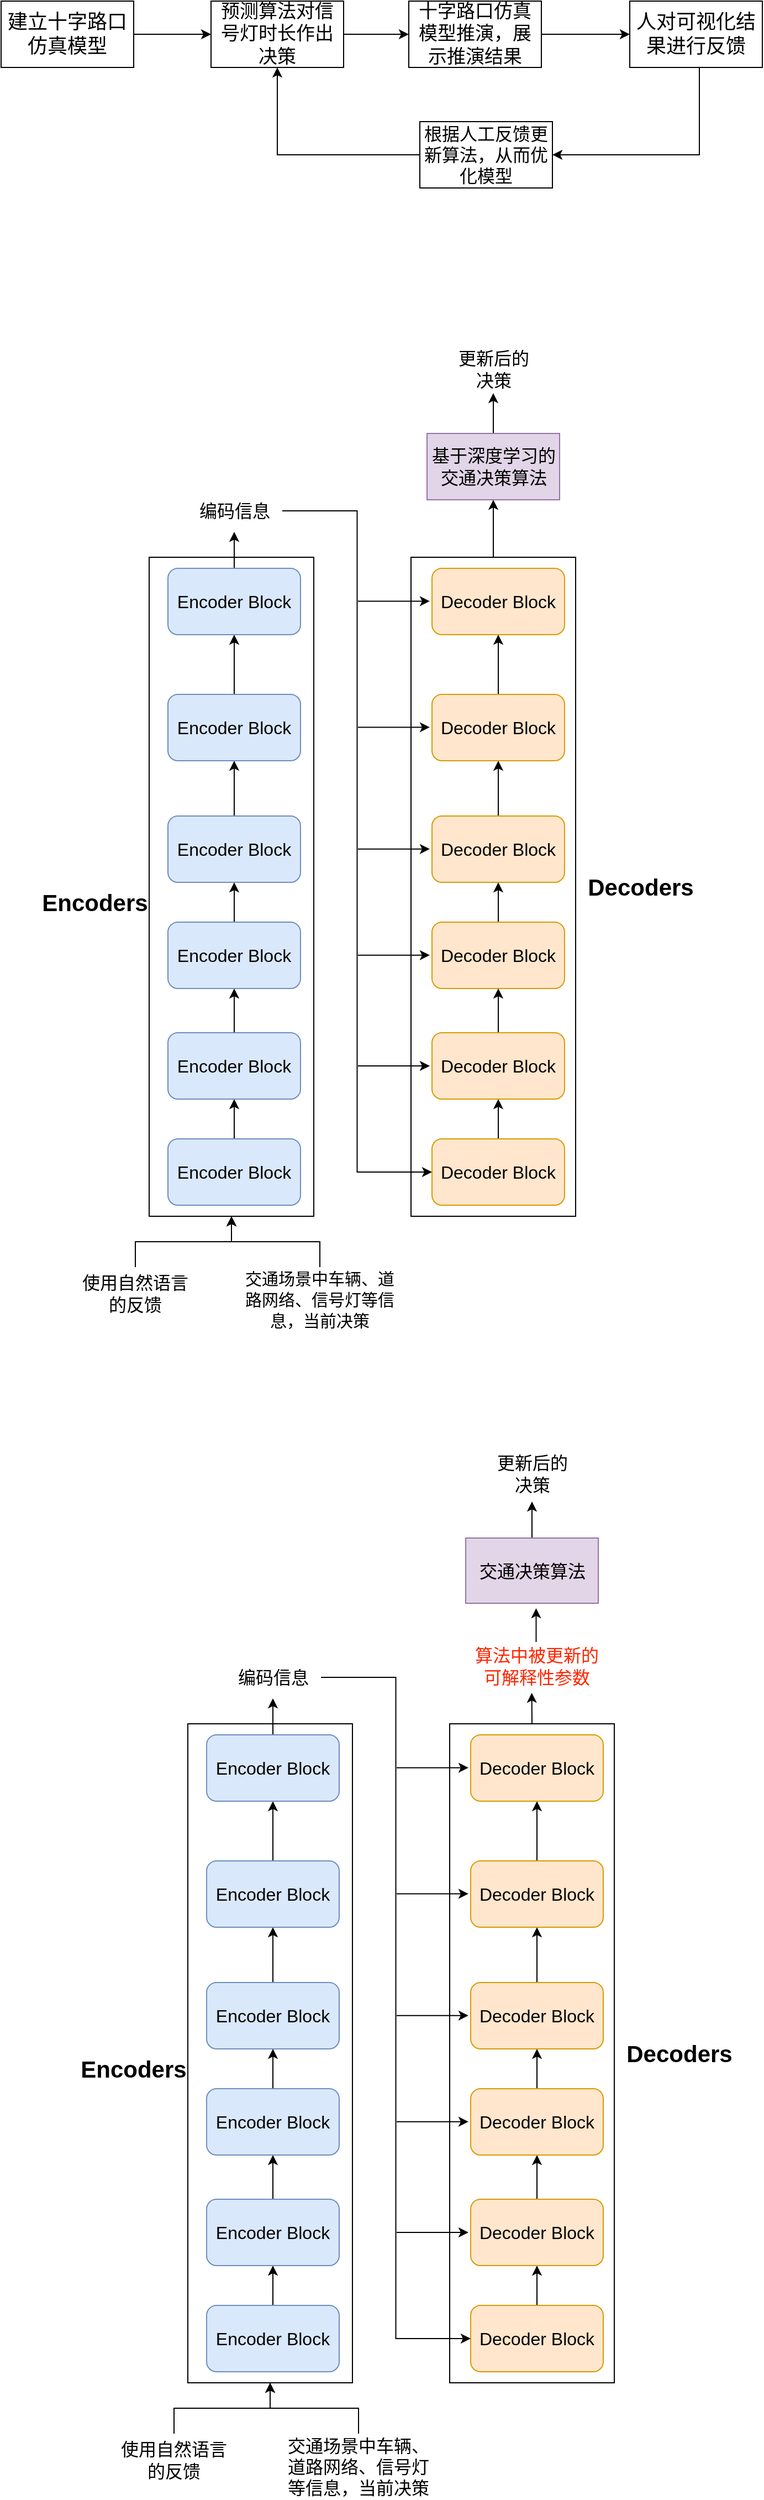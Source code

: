 <mxfile version="20.8.20" type="github">
  <diagram name="第 1 页" id="kj1M-bRNRRDU2jlIfBdu">
    <mxGraphModel dx="1152" dy="742" grid="0" gridSize="10" guides="1" tooltips="1" connect="1" arrows="1" fold="1" page="1" pageScale="1" pageWidth="827" pageHeight="1169" math="0" shadow="0">
      <root>
        <mxCell id="0" />
        <mxCell id="1" parent="0" />
        <mxCell id="dUawTV2lssQRrWlFkuC3-2" style="edgeStyle=orthogonalEdgeStyle;rounded=0;orthogonalLoop=1;jettySize=auto;html=1;" parent="1" source="dUawTV2lssQRrWlFkuC3-1" edge="1">
          <mxGeometry relative="1" as="geometry">
            <mxPoint x="210" y="240" as="targetPoint" />
          </mxGeometry>
        </mxCell>
        <mxCell id="dUawTV2lssQRrWlFkuC3-1" value="&lt;font style=&quot;font-size: 18px;&quot;&gt;建立十字路口仿真模型&lt;/font&gt;" style="rounded=0;whiteSpace=wrap;html=1;" parent="1" vertex="1">
          <mxGeometry x="20" y="210" width="120" height="60" as="geometry" />
        </mxCell>
        <mxCell id="dUawTV2lssQRrWlFkuC3-5" value="" style="edgeStyle=orthogonalEdgeStyle;rounded=0;orthogonalLoop=1;jettySize=auto;html=1;" parent="1" source="dUawTV2lssQRrWlFkuC3-3" target="dUawTV2lssQRrWlFkuC3-4" edge="1">
          <mxGeometry relative="1" as="geometry" />
        </mxCell>
        <mxCell id="dUawTV2lssQRrWlFkuC3-3" value="&lt;font style=&quot;font-size: 17px;&quot;&gt;预测算法对信号灯时长作出决策&lt;/font&gt;" style="rounded=0;whiteSpace=wrap;html=1;" parent="1" vertex="1">
          <mxGeometry x="210" y="210" width="120" height="60" as="geometry" />
        </mxCell>
        <mxCell id="dUawTV2lssQRrWlFkuC3-7" value="" style="edgeStyle=orthogonalEdgeStyle;rounded=0;orthogonalLoop=1;jettySize=auto;html=1;" parent="1" source="dUawTV2lssQRrWlFkuC3-4" target="dUawTV2lssQRrWlFkuC3-6" edge="1">
          <mxGeometry relative="1" as="geometry" />
        </mxCell>
        <mxCell id="dUawTV2lssQRrWlFkuC3-4" value="&lt;font style=&quot;font-size: 17px;&quot;&gt;十字路口仿真模型推演，展示推演结果&lt;/font&gt;" style="rounded=0;whiteSpace=wrap;html=1;fontSize=17;" parent="1" vertex="1">
          <mxGeometry x="389" y="210" width="120" height="60" as="geometry" />
        </mxCell>
        <mxCell id="dUawTV2lssQRrWlFkuC3-14" style="edgeStyle=orthogonalEdgeStyle;rounded=0;orthogonalLoop=1;jettySize=auto;html=1;entryX=1;entryY=0.5;entryDx=0;entryDy=0;" parent="1" source="dUawTV2lssQRrWlFkuC3-6" target="dUawTV2lssQRrWlFkuC3-10" edge="1">
          <mxGeometry relative="1" as="geometry">
            <mxPoint x="615" y="364" as="targetPoint" />
            <Array as="points">
              <mxPoint x="652" y="349" />
            </Array>
          </mxGeometry>
        </mxCell>
        <mxCell id="dUawTV2lssQRrWlFkuC3-6" value="&lt;font style=&quot;font-size: 18px;&quot;&gt;人对可视化结果进行反馈&lt;/font&gt;" style="rounded=0;whiteSpace=wrap;html=1;" parent="1" vertex="1">
          <mxGeometry x="589" y="210" width="120" height="60" as="geometry" />
        </mxCell>
        <mxCell id="dUawTV2lssQRrWlFkuC3-13" style="edgeStyle=orthogonalEdgeStyle;rounded=0;orthogonalLoop=1;jettySize=auto;html=1;entryX=0.5;entryY=1;entryDx=0;entryDy=0;" parent="1" source="dUawTV2lssQRrWlFkuC3-10" target="dUawTV2lssQRrWlFkuC3-3" edge="1">
          <mxGeometry relative="1" as="geometry" />
        </mxCell>
        <mxCell id="dUawTV2lssQRrWlFkuC3-10" value="&lt;font style=&quot;font-size: 16px;&quot;&gt;根据人工反馈更新算法，从而优化模型&lt;/font&gt;" style="rounded=0;whiteSpace=wrap;html=1;" parent="1" vertex="1">
          <mxGeometry x="399" y="319" width="120" height="60" as="geometry" />
        </mxCell>
        <mxCell id="msFtBlupD_CS-FYrTxtx-6" value="" style="edgeStyle=orthogonalEdgeStyle;rounded=0;orthogonalLoop=1;jettySize=auto;html=1;fontSize=16;" parent="1" source="msFtBlupD_CS-FYrTxtx-1" target="msFtBlupD_CS-FYrTxtx-5" edge="1">
          <mxGeometry relative="1" as="geometry" />
        </mxCell>
        <mxCell id="msFtBlupD_CS-FYrTxtx-1" value="Encoder Block" style="rounded=1;whiteSpace=wrap;html=1;fontSize=16;fillColor=#dae8fc;strokeColor=#6c8ebf;" parent="1" vertex="1">
          <mxGeometry x="171" y="1239" width="120" height="60" as="geometry" />
        </mxCell>
        <mxCell id="msFtBlupD_CS-FYrTxtx-9" value="" style="edgeStyle=orthogonalEdgeStyle;rounded=0;orthogonalLoop=1;jettySize=auto;html=1;fontSize=16;" parent="1" source="msFtBlupD_CS-FYrTxtx-5" target="msFtBlupD_CS-FYrTxtx-8" edge="1">
          <mxGeometry relative="1" as="geometry" />
        </mxCell>
        <mxCell id="msFtBlupD_CS-FYrTxtx-5" value="Encoder Block" style="rounded=1;whiteSpace=wrap;html=1;fontSize=16;fillColor=#dae8fc;strokeColor=#6c8ebf;" parent="1" vertex="1">
          <mxGeometry x="171" y="1143" width="120" height="60" as="geometry" />
        </mxCell>
        <mxCell id="msFtBlupD_CS-FYrTxtx-11" value="" style="edgeStyle=orthogonalEdgeStyle;rounded=0;orthogonalLoop=1;jettySize=auto;html=1;fontSize=16;" parent="1" source="msFtBlupD_CS-FYrTxtx-8" target="msFtBlupD_CS-FYrTxtx-10" edge="1">
          <mxGeometry relative="1" as="geometry" />
        </mxCell>
        <mxCell id="msFtBlupD_CS-FYrTxtx-8" value="Encoder Block" style="rounded=1;whiteSpace=wrap;html=1;fontSize=16;fillColor=#dae8fc;strokeColor=#6c8ebf;" parent="1" vertex="1">
          <mxGeometry x="171" y="1043" width="120" height="60" as="geometry" />
        </mxCell>
        <mxCell id="msFtBlupD_CS-FYrTxtx-13" value="" style="edgeStyle=orthogonalEdgeStyle;rounded=0;orthogonalLoop=1;jettySize=auto;html=1;fontSize=16;" parent="1" source="msFtBlupD_CS-FYrTxtx-10" target="msFtBlupD_CS-FYrTxtx-12" edge="1">
          <mxGeometry relative="1" as="geometry" />
        </mxCell>
        <mxCell id="msFtBlupD_CS-FYrTxtx-10" value="Encoder Block" style="rounded=1;whiteSpace=wrap;html=1;fontSize=16;fillColor=#dae8fc;strokeColor=#6c8ebf;" parent="1" vertex="1">
          <mxGeometry x="171" y="947" width="120" height="60" as="geometry" />
        </mxCell>
        <mxCell id="msFtBlupD_CS-FYrTxtx-16" value="" style="edgeStyle=orthogonalEdgeStyle;rounded=0;orthogonalLoop=1;jettySize=auto;html=1;fontSize=16;" parent="1" source="msFtBlupD_CS-FYrTxtx-12" target="msFtBlupD_CS-FYrTxtx-15" edge="1">
          <mxGeometry relative="1" as="geometry" />
        </mxCell>
        <mxCell id="msFtBlupD_CS-FYrTxtx-12" value="Encoder Block" style="rounded=1;whiteSpace=wrap;html=1;fontSize=16;fillColor=#dae8fc;strokeColor=#6c8ebf;" parent="1" vertex="1">
          <mxGeometry x="171" y="837" width="120" height="60" as="geometry" />
        </mxCell>
        <mxCell id="msFtBlupD_CS-FYrTxtx-39" style="edgeStyle=orthogonalEdgeStyle;rounded=0;orthogonalLoop=1;jettySize=auto;html=1;fontSize=16;" parent="1" source="msFtBlupD_CS-FYrTxtx-15" target="msFtBlupD_CS-FYrTxtx-30" edge="1">
          <mxGeometry relative="1" as="geometry" />
        </mxCell>
        <mxCell id="msFtBlupD_CS-FYrTxtx-15" value="Encoder Block" style="rounded=1;whiteSpace=wrap;html=1;fontSize=16;fillColor=#dae8fc;strokeColor=#6c8ebf;" parent="1" vertex="1">
          <mxGeometry x="171" y="723" width="120" height="60" as="geometry" />
        </mxCell>
        <mxCell id="msFtBlupD_CS-FYrTxtx-19" value="" style="edgeStyle=orthogonalEdgeStyle;rounded=0;orthogonalLoop=1;jettySize=auto;html=1;fontSize=16;" parent="1" source="msFtBlupD_CS-FYrTxtx-17" target="msFtBlupD_CS-FYrTxtx-18" edge="1">
          <mxGeometry relative="1" as="geometry" />
        </mxCell>
        <mxCell id="msFtBlupD_CS-FYrTxtx-17" value="Decoder Block" style="rounded=1;whiteSpace=wrap;html=1;fontSize=16;fillColor=#ffe6cc;strokeColor=#d79b00;" parent="1" vertex="1">
          <mxGeometry x="410" y="1239" width="120" height="60" as="geometry" />
        </mxCell>
        <mxCell id="msFtBlupD_CS-FYrTxtx-21" value="" style="edgeStyle=orthogonalEdgeStyle;rounded=0;orthogonalLoop=1;jettySize=auto;html=1;fontSize=16;" parent="1" source="msFtBlupD_CS-FYrTxtx-18" target="msFtBlupD_CS-FYrTxtx-20" edge="1">
          <mxGeometry relative="1" as="geometry" />
        </mxCell>
        <mxCell id="msFtBlupD_CS-FYrTxtx-18" value="Decoder Block" style="rounded=1;whiteSpace=wrap;html=1;fontSize=16;fillColor=#ffe6cc;strokeColor=#d79b00;" parent="1" vertex="1">
          <mxGeometry x="410" y="1143" width="120" height="60" as="geometry" />
        </mxCell>
        <mxCell id="msFtBlupD_CS-FYrTxtx-23" value="" style="edgeStyle=orthogonalEdgeStyle;rounded=0;orthogonalLoop=1;jettySize=auto;html=1;fontSize=16;" parent="1" source="msFtBlupD_CS-FYrTxtx-20" target="msFtBlupD_CS-FYrTxtx-22" edge="1">
          <mxGeometry relative="1" as="geometry" />
        </mxCell>
        <mxCell id="msFtBlupD_CS-FYrTxtx-20" value="Decoder Block" style="rounded=1;whiteSpace=wrap;html=1;fontSize=16;fillColor=#ffe6cc;strokeColor=#d79b00;" parent="1" vertex="1">
          <mxGeometry x="410" y="1043" width="120" height="60" as="geometry" />
        </mxCell>
        <mxCell id="msFtBlupD_CS-FYrTxtx-25" value="" style="edgeStyle=orthogonalEdgeStyle;rounded=0;orthogonalLoop=1;jettySize=auto;html=1;fontSize=16;" parent="1" source="msFtBlupD_CS-FYrTxtx-22" target="msFtBlupD_CS-FYrTxtx-24" edge="1">
          <mxGeometry relative="1" as="geometry" />
        </mxCell>
        <mxCell id="msFtBlupD_CS-FYrTxtx-22" value="Decoder Block" style="rounded=1;whiteSpace=wrap;html=1;fontSize=16;fillColor=#ffe6cc;strokeColor=#d79b00;" parent="1" vertex="1">
          <mxGeometry x="410" y="947" width="120" height="60" as="geometry" />
        </mxCell>
        <mxCell id="msFtBlupD_CS-FYrTxtx-27" value="" style="edgeStyle=orthogonalEdgeStyle;rounded=0;orthogonalLoop=1;jettySize=auto;html=1;fontSize=16;" parent="1" source="msFtBlupD_CS-FYrTxtx-24" target="msFtBlupD_CS-FYrTxtx-26" edge="1">
          <mxGeometry relative="1" as="geometry" />
        </mxCell>
        <mxCell id="msFtBlupD_CS-FYrTxtx-24" value="Decoder Block" style="rounded=1;whiteSpace=wrap;html=1;fontSize=16;fillColor=#ffe6cc;strokeColor=#d79b00;" parent="1" vertex="1">
          <mxGeometry x="410" y="837" width="120" height="60" as="geometry" />
        </mxCell>
        <mxCell id="msFtBlupD_CS-FYrTxtx-26" value="Decoder Block" style="rounded=1;whiteSpace=wrap;html=1;fontSize=16;fillColor=#ffe6cc;strokeColor=#d79b00;" parent="1" vertex="1">
          <mxGeometry x="410" y="723" width="120" height="60" as="geometry" />
        </mxCell>
        <mxCell id="msFtBlupD_CS-FYrTxtx-37" style="edgeStyle=orthogonalEdgeStyle;rounded=0;orthogonalLoop=1;jettySize=auto;html=1;entryX=0;entryY=0.5;entryDx=0;entryDy=0;fontSize=16;" parent="1" source="msFtBlupD_CS-FYrTxtx-30" target="msFtBlupD_CS-FYrTxtx-17" edge="1">
          <mxGeometry relative="1" as="geometry" />
        </mxCell>
        <mxCell id="msFtBlupD_CS-FYrTxtx-30" value="编码信息" style="text;strokeColor=none;align=center;fillColor=none;html=1;verticalAlign=middle;whiteSpace=wrap;rounded=0;fontSize=16;" parent="1" vertex="1">
          <mxGeometry x="187.5" y="652" width="87" height="38" as="geometry" />
        </mxCell>
        <mxCell id="msFtBlupD_CS-FYrTxtx-32" value="" style="endArrow=classic;html=1;rounded=0;fontSize=16;" parent="1" edge="1">
          <mxGeometry width="50" height="50" relative="1" as="geometry">
            <mxPoint x="343" y="1173" as="sourcePoint" />
            <mxPoint x="408" y="1173" as="targetPoint" />
          </mxGeometry>
        </mxCell>
        <mxCell id="msFtBlupD_CS-FYrTxtx-33" value="" style="endArrow=classic;html=1;rounded=0;fontSize=16;" parent="1" edge="1">
          <mxGeometry width="50" height="50" relative="1" as="geometry">
            <mxPoint x="343" y="1072.83" as="sourcePoint" />
            <mxPoint x="408" y="1072.83" as="targetPoint" />
          </mxGeometry>
        </mxCell>
        <mxCell id="msFtBlupD_CS-FYrTxtx-34" value="" style="endArrow=classic;html=1;rounded=0;fontSize=16;" parent="1" edge="1">
          <mxGeometry width="50" height="50" relative="1" as="geometry">
            <mxPoint x="343" y="976.83" as="sourcePoint" />
            <mxPoint x="408" y="976.83" as="targetPoint" />
          </mxGeometry>
        </mxCell>
        <mxCell id="msFtBlupD_CS-FYrTxtx-35" value="" style="endArrow=classic;html=1;rounded=0;fontSize=16;" parent="1" edge="1">
          <mxGeometry width="50" height="50" relative="1" as="geometry">
            <mxPoint x="343" y="866.71" as="sourcePoint" />
            <mxPoint x="408" y="866.71" as="targetPoint" />
          </mxGeometry>
        </mxCell>
        <mxCell id="msFtBlupD_CS-FYrTxtx-36" value="" style="endArrow=classic;html=1;rounded=0;fontSize=16;" parent="1" edge="1">
          <mxGeometry width="50" height="50" relative="1" as="geometry">
            <mxPoint x="343" y="752.71" as="sourcePoint" />
            <mxPoint x="408" y="752.71" as="targetPoint" />
          </mxGeometry>
        </mxCell>
        <mxCell id="msFtBlupD_CS-FYrTxtx-40" value="" style="rounded=0;whiteSpace=wrap;html=1;fontSize=16;fillColor=none;" parent="1" vertex="1">
          <mxGeometry x="154" y="713" width="149" height="596" as="geometry" />
        </mxCell>
        <mxCell id="msFtBlupD_CS-FYrTxtx-59" value="" style="edgeStyle=orthogonalEdgeStyle;rounded=0;orthogonalLoop=1;jettySize=auto;html=1;fontSize=16;" parent="1" source="msFtBlupD_CS-FYrTxtx-42" target="msFtBlupD_CS-FYrTxtx-58" edge="1">
          <mxGeometry relative="1" as="geometry" />
        </mxCell>
        <mxCell id="msFtBlupD_CS-FYrTxtx-42" value="" style="rounded=0;whiteSpace=wrap;html=1;fontSize=16;fillColor=none;" parent="1" vertex="1">
          <mxGeometry x="391" y="713" width="149" height="596" as="geometry" />
        </mxCell>
        <mxCell id="msFtBlupD_CS-FYrTxtx-43" value="&lt;font style=&quot;font-size: 21px;&quot;&gt;&lt;b&gt;Encoders&lt;/b&gt;&lt;/font&gt;" style="text;strokeColor=none;align=center;fillColor=none;html=1;verticalAlign=middle;whiteSpace=wrap;rounded=0;fontSize=16;" parent="1" vertex="1">
          <mxGeometry x="56" y="987" width="98" height="76" as="geometry" />
        </mxCell>
        <mxCell id="msFtBlupD_CS-FYrTxtx-44" value="&lt;font style=&quot;font-size: 21px;&quot;&gt;&lt;b&gt;Decoders&lt;/b&gt;&lt;/font&gt;" style="text;strokeColor=none;align=center;fillColor=none;html=1;verticalAlign=middle;whiteSpace=wrap;rounded=0;fontSize=16;" parent="1" vertex="1">
          <mxGeometry x="550" y="973" width="98" height="76" as="geometry" />
        </mxCell>
        <mxCell id="msFtBlupD_CS-FYrTxtx-49" style="edgeStyle=orthogonalEdgeStyle;rounded=0;orthogonalLoop=1;jettySize=auto;html=1;entryX=0.5;entryY=1;entryDx=0;entryDy=0;fontSize=16;" parent="1" source="msFtBlupD_CS-FYrTxtx-47" target="msFtBlupD_CS-FYrTxtx-40" edge="1">
          <mxGeometry relative="1" as="geometry" />
        </mxCell>
        <mxCell id="msFtBlupD_CS-FYrTxtx-47" value="使用自然语言的反馈" style="text;strokeColor=none;align=center;fillColor=none;html=1;verticalAlign=middle;whiteSpace=wrap;rounded=0;fontSize=16;" parent="1" vertex="1">
          <mxGeometry x="87" y="1355" width="109" height="48" as="geometry" />
        </mxCell>
        <mxCell id="msFtBlupD_CS-FYrTxtx-52" style="edgeStyle=orthogonalEdgeStyle;rounded=0;orthogonalLoop=1;jettySize=auto;html=1;entryX=0.5;entryY=1;entryDx=0;entryDy=0;fontSize=16;" parent="1" source="msFtBlupD_CS-FYrTxtx-48" target="msFtBlupD_CS-FYrTxtx-40" edge="1">
          <mxGeometry relative="1" as="geometry" />
        </mxCell>
        <mxCell id="msFtBlupD_CS-FYrTxtx-48" value="&lt;font style=&quot;font-size: 15px;&quot;&gt;交通场景中车辆、道路网络、信号灯等信息，当前决策&lt;/font&gt;" style="text;strokeColor=none;align=center;fillColor=none;html=1;verticalAlign=middle;whiteSpace=wrap;rounded=0;fontSize=16;" parent="1" vertex="1">
          <mxGeometry x="239" y="1355" width="139" height="57" as="geometry" />
        </mxCell>
        <mxCell id="msFtBlupD_CS-FYrTxtx-61" style="edgeStyle=orthogonalEdgeStyle;rounded=0;orthogonalLoop=1;jettySize=auto;html=1;fontSize=16;" parent="1" source="msFtBlupD_CS-FYrTxtx-58" edge="1">
          <mxGeometry relative="1" as="geometry">
            <mxPoint x="465.5" y="564.552" as="targetPoint" />
          </mxGeometry>
        </mxCell>
        <mxCell id="msFtBlupD_CS-FYrTxtx-58" value="基于深度学习的交通决策算法" style="whiteSpace=wrap;html=1;fontSize=16;fillColor=#e1d5e7;rounded=0;strokeColor=#9673a6;" parent="1" vertex="1">
          <mxGeometry x="405.5" y="601" width="120" height="60" as="geometry" />
        </mxCell>
        <mxCell id="msFtBlupD_CS-FYrTxtx-60" value="更新后的决策" style="text;strokeColor=none;align=center;fillColor=none;html=1;verticalAlign=middle;whiteSpace=wrap;rounded=0;fontSize=16;" parent="1" vertex="1">
          <mxGeometry x="428.5" y="528" width="74" height="30" as="geometry" />
        </mxCell>
        <mxCell id="msFtBlupD_CS-FYrTxtx-62" value="" style="edgeStyle=orthogonalEdgeStyle;rounded=0;orthogonalLoop=1;jettySize=auto;html=1;fontSize=16;" parent="1" source="msFtBlupD_CS-FYrTxtx-63" target="msFtBlupD_CS-FYrTxtx-65" edge="1">
          <mxGeometry relative="1" as="geometry" />
        </mxCell>
        <mxCell id="msFtBlupD_CS-FYrTxtx-63" value="Encoder Block" style="rounded=1;whiteSpace=wrap;html=1;fontSize=16;fillColor=#dae8fc;strokeColor=#6c8ebf;" parent="1" vertex="1">
          <mxGeometry x="206" y="2294" width="120" height="60" as="geometry" />
        </mxCell>
        <mxCell id="msFtBlupD_CS-FYrTxtx-64" value="" style="edgeStyle=orthogonalEdgeStyle;rounded=0;orthogonalLoop=1;jettySize=auto;html=1;fontSize=16;" parent="1" source="msFtBlupD_CS-FYrTxtx-65" target="msFtBlupD_CS-FYrTxtx-67" edge="1">
          <mxGeometry relative="1" as="geometry" />
        </mxCell>
        <mxCell id="msFtBlupD_CS-FYrTxtx-65" value="Encoder Block" style="rounded=1;whiteSpace=wrap;html=1;fontSize=16;fillColor=#dae8fc;strokeColor=#6c8ebf;" parent="1" vertex="1">
          <mxGeometry x="206" y="2198" width="120" height="60" as="geometry" />
        </mxCell>
        <mxCell id="msFtBlupD_CS-FYrTxtx-66" value="" style="edgeStyle=orthogonalEdgeStyle;rounded=0;orthogonalLoop=1;jettySize=auto;html=1;fontSize=16;" parent="1" source="msFtBlupD_CS-FYrTxtx-67" target="msFtBlupD_CS-FYrTxtx-69" edge="1">
          <mxGeometry relative="1" as="geometry" />
        </mxCell>
        <mxCell id="msFtBlupD_CS-FYrTxtx-67" value="Encoder Block" style="rounded=1;whiteSpace=wrap;html=1;fontSize=16;fillColor=#dae8fc;strokeColor=#6c8ebf;" parent="1" vertex="1">
          <mxGeometry x="206" y="2098" width="120" height="60" as="geometry" />
        </mxCell>
        <mxCell id="msFtBlupD_CS-FYrTxtx-68" value="" style="edgeStyle=orthogonalEdgeStyle;rounded=0;orthogonalLoop=1;jettySize=auto;html=1;fontSize=16;" parent="1" source="msFtBlupD_CS-FYrTxtx-69" target="msFtBlupD_CS-FYrTxtx-71" edge="1">
          <mxGeometry relative="1" as="geometry" />
        </mxCell>
        <mxCell id="msFtBlupD_CS-FYrTxtx-69" value="Encoder Block" style="rounded=1;whiteSpace=wrap;html=1;fontSize=16;fillColor=#dae8fc;strokeColor=#6c8ebf;" parent="1" vertex="1">
          <mxGeometry x="206" y="2002" width="120" height="60" as="geometry" />
        </mxCell>
        <mxCell id="msFtBlupD_CS-FYrTxtx-70" value="" style="edgeStyle=orthogonalEdgeStyle;rounded=0;orthogonalLoop=1;jettySize=auto;html=1;fontSize=16;" parent="1" source="msFtBlupD_CS-FYrTxtx-71" target="msFtBlupD_CS-FYrTxtx-73" edge="1">
          <mxGeometry relative="1" as="geometry" />
        </mxCell>
        <mxCell id="msFtBlupD_CS-FYrTxtx-71" value="Encoder Block" style="rounded=1;whiteSpace=wrap;html=1;fontSize=16;fillColor=#dae8fc;strokeColor=#6c8ebf;" parent="1" vertex="1">
          <mxGeometry x="206" y="1892" width="120" height="60" as="geometry" />
        </mxCell>
        <mxCell id="msFtBlupD_CS-FYrTxtx-72" style="edgeStyle=orthogonalEdgeStyle;rounded=0;orthogonalLoop=1;jettySize=auto;html=1;fontSize=16;" parent="1" source="msFtBlupD_CS-FYrTxtx-73" target="msFtBlupD_CS-FYrTxtx-86" edge="1">
          <mxGeometry relative="1" as="geometry" />
        </mxCell>
        <mxCell id="msFtBlupD_CS-FYrTxtx-73" value="Encoder Block" style="rounded=1;whiteSpace=wrap;html=1;fontSize=16;fillColor=#dae8fc;strokeColor=#6c8ebf;" parent="1" vertex="1">
          <mxGeometry x="206" y="1778" width="120" height="60" as="geometry" />
        </mxCell>
        <mxCell id="msFtBlupD_CS-FYrTxtx-74" value="" style="edgeStyle=orthogonalEdgeStyle;rounded=0;orthogonalLoop=1;jettySize=auto;html=1;fontSize=16;" parent="1" source="msFtBlupD_CS-FYrTxtx-75" target="msFtBlupD_CS-FYrTxtx-77" edge="1">
          <mxGeometry relative="1" as="geometry" />
        </mxCell>
        <mxCell id="msFtBlupD_CS-FYrTxtx-75" value="Decoder Block" style="rounded=1;whiteSpace=wrap;html=1;fontSize=16;fillColor=#ffe6cc;strokeColor=#d79b00;" parent="1" vertex="1">
          <mxGeometry x="445" y="2294" width="120" height="60" as="geometry" />
        </mxCell>
        <mxCell id="msFtBlupD_CS-FYrTxtx-76" value="" style="edgeStyle=orthogonalEdgeStyle;rounded=0;orthogonalLoop=1;jettySize=auto;html=1;fontSize=16;" parent="1" source="msFtBlupD_CS-FYrTxtx-77" target="msFtBlupD_CS-FYrTxtx-79" edge="1">
          <mxGeometry relative="1" as="geometry" />
        </mxCell>
        <mxCell id="msFtBlupD_CS-FYrTxtx-77" value="Decoder Block" style="rounded=1;whiteSpace=wrap;html=1;fontSize=16;fillColor=#ffe6cc;strokeColor=#d79b00;" parent="1" vertex="1">
          <mxGeometry x="445" y="2198" width="120" height="60" as="geometry" />
        </mxCell>
        <mxCell id="msFtBlupD_CS-FYrTxtx-78" value="" style="edgeStyle=orthogonalEdgeStyle;rounded=0;orthogonalLoop=1;jettySize=auto;html=1;fontSize=16;" parent="1" source="msFtBlupD_CS-FYrTxtx-79" target="msFtBlupD_CS-FYrTxtx-81" edge="1">
          <mxGeometry relative="1" as="geometry" />
        </mxCell>
        <mxCell id="msFtBlupD_CS-FYrTxtx-79" value="Decoder Block" style="rounded=1;whiteSpace=wrap;html=1;fontSize=16;fillColor=#ffe6cc;strokeColor=#d79b00;" parent="1" vertex="1">
          <mxGeometry x="445" y="2098" width="120" height="60" as="geometry" />
        </mxCell>
        <mxCell id="msFtBlupD_CS-FYrTxtx-80" value="" style="edgeStyle=orthogonalEdgeStyle;rounded=0;orthogonalLoop=1;jettySize=auto;html=1;fontSize=16;" parent="1" source="msFtBlupD_CS-FYrTxtx-81" target="msFtBlupD_CS-FYrTxtx-83" edge="1">
          <mxGeometry relative="1" as="geometry" />
        </mxCell>
        <mxCell id="msFtBlupD_CS-FYrTxtx-81" value="Decoder Block" style="rounded=1;whiteSpace=wrap;html=1;fontSize=16;fillColor=#ffe6cc;strokeColor=#d79b00;" parent="1" vertex="1">
          <mxGeometry x="445" y="2002" width="120" height="60" as="geometry" />
        </mxCell>
        <mxCell id="msFtBlupD_CS-FYrTxtx-82" value="" style="edgeStyle=orthogonalEdgeStyle;rounded=0;orthogonalLoop=1;jettySize=auto;html=1;fontSize=16;" parent="1" source="msFtBlupD_CS-FYrTxtx-83" target="msFtBlupD_CS-FYrTxtx-84" edge="1">
          <mxGeometry relative="1" as="geometry" />
        </mxCell>
        <mxCell id="msFtBlupD_CS-FYrTxtx-83" value="Decoder Block" style="rounded=1;whiteSpace=wrap;html=1;fontSize=16;fillColor=#ffe6cc;strokeColor=#d79b00;" parent="1" vertex="1">
          <mxGeometry x="445" y="1892" width="120" height="60" as="geometry" />
        </mxCell>
        <mxCell id="msFtBlupD_CS-FYrTxtx-84" value="Decoder Block" style="rounded=1;whiteSpace=wrap;html=1;fontSize=16;fillColor=#ffe6cc;strokeColor=#d79b00;" parent="1" vertex="1">
          <mxGeometry x="445" y="1778" width="120" height="60" as="geometry" />
        </mxCell>
        <mxCell id="msFtBlupD_CS-FYrTxtx-85" style="edgeStyle=orthogonalEdgeStyle;rounded=0;orthogonalLoop=1;jettySize=auto;html=1;entryX=0;entryY=0.5;entryDx=0;entryDy=0;fontSize=16;" parent="1" source="msFtBlupD_CS-FYrTxtx-86" target="msFtBlupD_CS-FYrTxtx-75" edge="1">
          <mxGeometry relative="1" as="geometry" />
        </mxCell>
        <mxCell id="msFtBlupD_CS-FYrTxtx-86" value="编码信息" style="text;strokeColor=none;align=center;fillColor=none;html=1;verticalAlign=middle;whiteSpace=wrap;rounded=0;fontSize=16;" parent="1" vertex="1">
          <mxGeometry x="222.5" y="1707" width="87" height="38" as="geometry" />
        </mxCell>
        <mxCell id="msFtBlupD_CS-FYrTxtx-87" value="" style="endArrow=classic;html=1;rounded=0;fontSize=16;" parent="1" edge="1">
          <mxGeometry width="50" height="50" relative="1" as="geometry">
            <mxPoint x="378" y="2228" as="sourcePoint" />
            <mxPoint x="443" y="2228" as="targetPoint" />
          </mxGeometry>
        </mxCell>
        <mxCell id="msFtBlupD_CS-FYrTxtx-88" value="" style="endArrow=classic;html=1;rounded=0;fontSize=16;" parent="1" edge="1">
          <mxGeometry width="50" height="50" relative="1" as="geometry">
            <mxPoint x="378" y="2127.83" as="sourcePoint" />
            <mxPoint x="443" y="2127.83" as="targetPoint" />
          </mxGeometry>
        </mxCell>
        <mxCell id="msFtBlupD_CS-FYrTxtx-89" value="" style="endArrow=classic;html=1;rounded=0;fontSize=16;" parent="1" edge="1">
          <mxGeometry width="50" height="50" relative="1" as="geometry">
            <mxPoint x="378" y="2031.83" as="sourcePoint" />
            <mxPoint x="443" y="2031.83" as="targetPoint" />
          </mxGeometry>
        </mxCell>
        <mxCell id="msFtBlupD_CS-FYrTxtx-90" value="" style="endArrow=classic;html=1;rounded=0;fontSize=16;" parent="1" edge="1">
          <mxGeometry width="50" height="50" relative="1" as="geometry">
            <mxPoint x="378" y="1921.71" as="sourcePoint" />
            <mxPoint x="443" y="1921.71" as="targetPoint" />
          </mxGeometry>
        </mxCell>
        <mxCell id="msFtBlupD_CS-FYrTxtx-91" value="" style="endArrow=classic;html=1;rounded=0;fontSize=16;" parent="1" edge="1">
          <mxGeometry width="50" height="50" relative="1" as="geometry">
            <mxPoint x="378" y="1807.71" as="sourcePoint" />
            <mxPoint x="443" y="1807.71" as="targetPoint" />
          </mxGeometry>
        </mxCell>
        <mxCell id="msFtBlupD_CS-FYrTxtx-92" value="" style="rounded=0;whiteSpace=wrap;html=1;fontSize=16;fillColor=none;" parent="1" vertex="1">
          <mxGeometry x="189" y="1768" width="149" height="596" as="geometry" />
        </mxCell>
        <mxCell id="msFtBlupD_CS-FYrTxtx-105" style="edgeStyle=orthogonalEdgeStyle;rounded=0;orthogonalLoop=1;jettySize=auto;html=1;exitX=0.5;exitY=0;exitDx=0;exitDy=0;fontSize=16;" parent="1" source="msFtBlupD_CS-FYrTxtx-94" edge="1">
          <mxGeometry relative="1" as="geometry">
            <mxPoint x="500.294" y="1739.941" as="targetPoint" />
          </mxGeometry>
        </mxCell>
        <mxCell id="msFtBlupD_CS-FYrTxtx-94" value="" style="rounded=0;whiteSpace=wrap;html=1;fontSize=16;fillColor=none;" parent="1" vertex="1">
          <mxGeometry x="426" y="1768" width="149" height="596" as="geometry" />
        </mxCell>
        <mxCell id="msFtBlupD_CS-FYrTxtx-95" value="&lt;font style=&quot;font-size: 21px;&quot;&gt;&lt;b&gt;Encoders&lt;/b&gt;&lt;/font&gt;" style="text;strokeColor=none;align=center;fillColor=none;html=1;verticalAlign=middle;whiteSpace=wrap;rounded=0;fontSize=16;" parent="1" vertex="1">
          <mxGeometry x="91" y="2042" width="98" height="76" as="geometry" />
        </mxCell>
        <mxCell id="msFtBlupD_CS-FYrTxtx-96" value="&lt;font style=&quot;font-size: 21px;&quot;&gt;&lt;b&gt;Decoders&lt;/b&gt;&lt;/font&gt;" style="text;strokeColor=none;align=center;fillColor=none;html=1;verticalAlign=middle;whiteSpace=wrap;rounded=0;fontSize=16;" parent="1" vertex="1">
          <mxGeometry x="585" y="2028" width="98" height="76" as="geometry" />
        </mxCell>
        <mxCell id="msFtBlupD_CS-FYrTxtx-97" style="edgeStyle=orthogonalEdgeStyle;rounded=0;orthogonalLoop=1;jettySize=auto;html=1;entryX=0.5;entryY=1;entryDx=0;entryDy=0;fontSize=16;" parent="1" source="msFtBlupD_CS-FYrTxtx-98" target="msFtBlupD_CS-FYrTxtx-92" edge="1">
          <mxGeometry relative="1" as="geometry" />
        </mxCell>
        <mxCell id="msFtBlupD_CS-FYrTxtx-98" value="使用自然语言的反馈" style="text;strokeColor=none;align=center;fillColor=none;html=1;verticalAlign=middle;whiteSpace=wrap;rounded=0;fontSize=16;" parent="1" vertex="1">
          <mxGeometry x="122" y="2410" width="109" height="48" as="geometry" />
        </mxCell>
        <mxCell id="msFtBlupD_CS-FYrTxtx-99" style="edgeStyle=orthogonalEdgeStyle;rounded=0;orthogonalLoop=1;jettySize=auto;html=1;entryX=0.5;entryY=1;entryDx=0;entryDy=0;fontSize=16;" parent="1" source="msFtBlupD_CS-FYrTxtx-100" target="msFtBlupD_CS-FYrTxtx-92" edge="1">
          <mxGeometry relative="1" as="geometry" />
        </mxCell>
        <mxCell id="msFtBlupD_CS-FYrTxtx-100" value="交通场景中车辆、道路网络、信号灯等信息，当前决策" style="text;strokeColor=none;align=center;fillColor=none;html=1;verticalAlign=middle;whiteSpace=wrap;rounded=0;fontSize=16;" parent="1" vertex="1">
          <mxGeometry x="274" y="2410" width="139" height="59" as="geometry" />
        </mxCell>
        <mxCell id="msFtBlupD_CS-FYrTxtx-107" style="edgeStyle=orthogonalEdgeStyle;rounded=0;orthogonalLoop=1;jettySize=auto;html=1;fontSize=16;" parent="1" source="msFtBlupD_CS-FYrTxtx-102" edge="1">
          <mxGeometry relative="1" as="geometry">
            <mxPoint x="500.5" y="1567" as="targetPoint" />
          </mxGeometry>
        </mxCell>
        <mxCell id="msFtBlupD_CS-FYrTxtx-102" value="交通决策算法" style="whiteSpace=wrap;html=1;fontSize=16;fillColor=#e1d5e7;rounded=0;strokeColor=#9673a6;" parent="1" vertex="1">
          <mxGeometry x="440.5" y="1600" width="120" height="59" as="geometry" />
        </mxCell>
        <mxCell id="msFtBlupD_CS-FYrTxtx-103" value="更新后的决策" style="text;strokeColor=none;align=center;fillColor=none;html=1;verticalAlign=middle;whiteSpace=wrap;rounded=0;fontSize=16;" parent="1" vertex="1">
          <mxGeometry x="463.5" y="1527" width="74" height="30" as="geometry" />
        </mxCell>
        <mxCell id="msFtBlupD_CS-FYrTxtx-110" style="edgeStyle=orthogonalEdgeStyle;rounded=0;orthogonalLoop=1;jettySize=auto;html=1;fontSize=16;" parent="1" source="msFtBlupD_CS-FYrTxtx-104" edge="1">
          <mxGeometry relative="1" as="geometry">
            <mxPoint x="504.25" y="1663.471" as="targetPoint" />
          </mxGeometry>
        </mxCell>
        <mxCell id="msFtBlupD_CS-FYrTxtx-104" value="算法中被更新的可解释性参数" style="text;strokeColor=none;align=center;fillColor=none;html=1;verticalAlign=middle;whiteSpace=wrap;rounded=0;fontSize=16;fontColor=#ff2600;" parent="1" vertex="1">
          <mxGeometry x="443.5" y="1694" width="121.5" height="43" as="geometry" />
        </mxCell>
      </root>
    </mxGraphModel>
  </diagram>
</mxfile>
